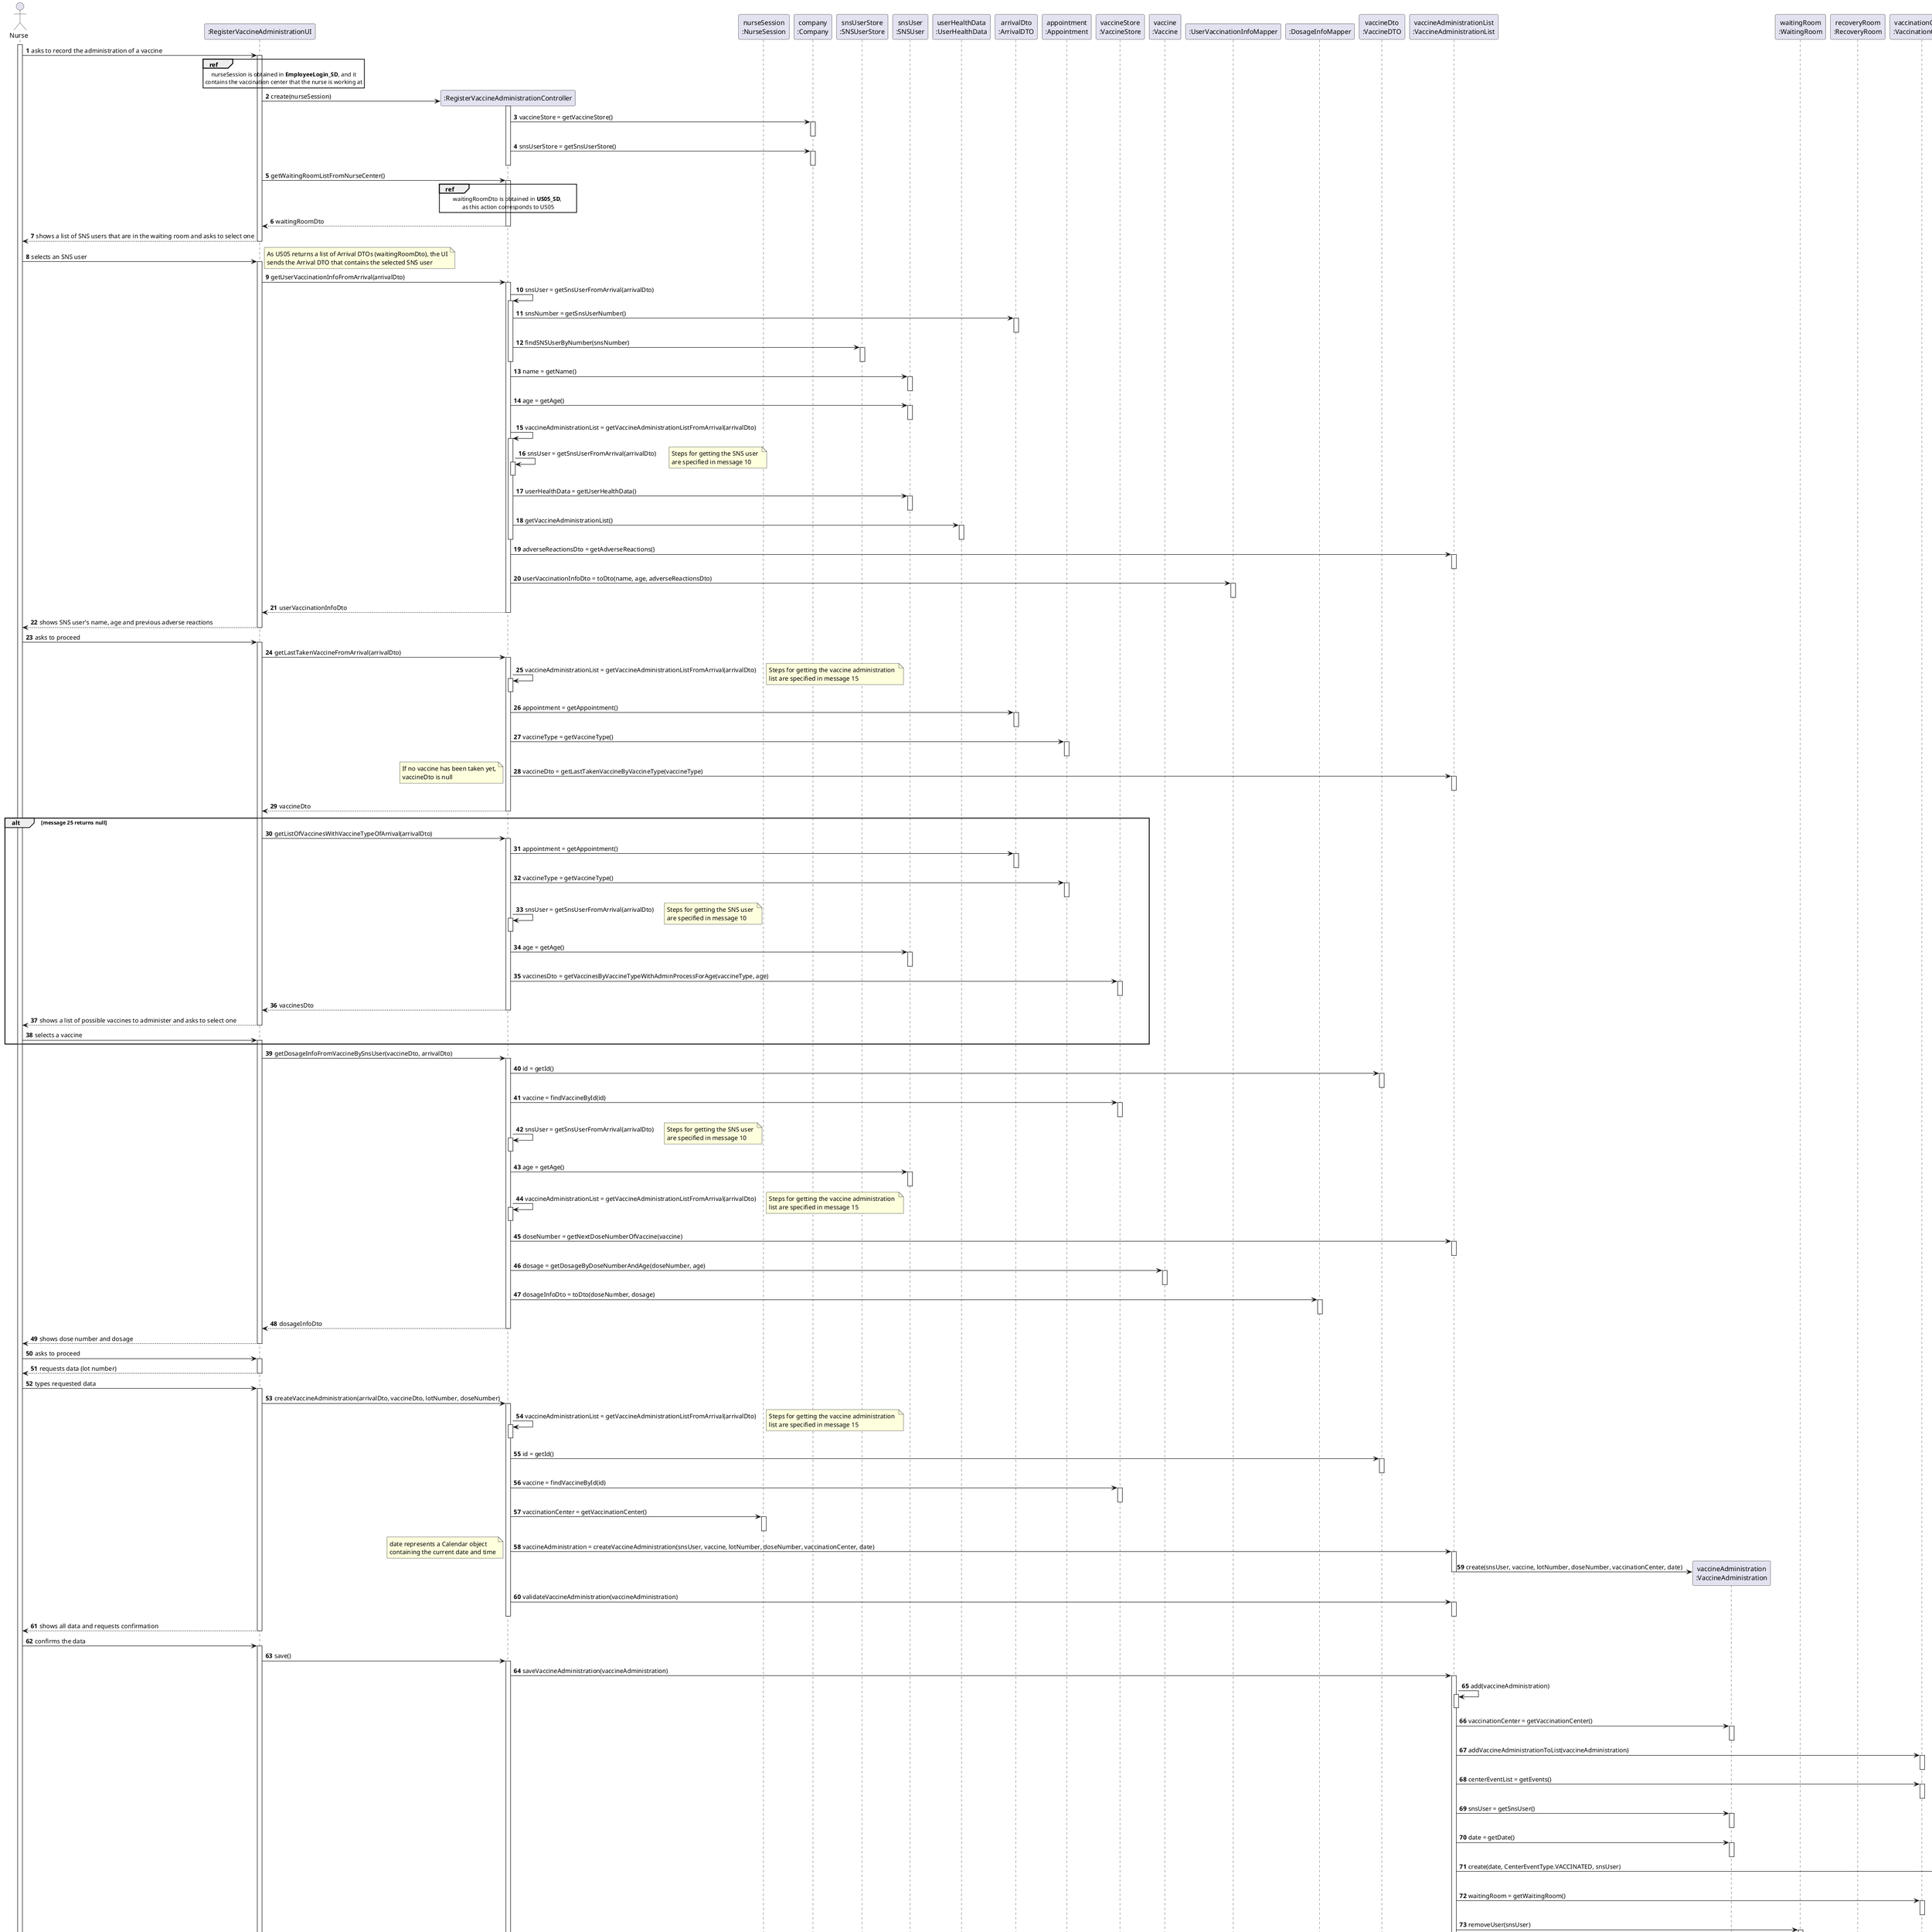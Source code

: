 @startuml US01_SD
autonumber
' hide footbox
actor "Nurse" as nurse

participant ":RegisterVaccineAdministrationUI" as ui
participant ":RegisterVaccineAdministrationController" as controller
participant "nurseSession\n:NurseSession" as nurseSession
participant "company\n:Company" as company
participant "snsUserStore\n:SNSUserStore" as snsUserStore
participant "snsUser\n:SNSUser" as snsUser
participant "userHealthData\n:UserHealthData" as userHealthData
participant "arrivalDto\n:ArrivalDTO" as arrivalDto
participant "appointment\n:Appointment" as appointment
participant "vaccineStore\n:VaccineStore" as vaccineStore
participant "vaccine\n:Vaccine" as vaccine
participant "vaccineAdministrationList\n:VaccineAdministrationList" as vaccineAdministrationList
participant ":UserVaccinationInfoMapper" as userVaccinationInfoMapper
participant ":DosageInfoMapper" as dosageInfoMapper
participant "vaccineDto\n:VaccineDTO" as vaccineDto
participant "vaccineAdministrationList\n:VaccineAdministrationList" as vaccineAdministrationList
participant "vaccineAdministration\n:VaccineAdministration" as vaccineAdministration
participant "waitingRoom\n:WaitingRoom" as waitingRoom
participant "recoveryRoom\n:RecoveryRoom" as recoveryRoom
participant "vaccinationCenter\n:VaccinationCenter" as vaccinationCenter
participant "centerEventList\n:CenterEventList" as centerEventList

participant "waitingRoomDto\n:List<ArrivalDTO>" as waitingRoomDto
' participant "vaccines\n:List<Vaccine>" as vaccinesList
participant "vaccinesDto\n:List<VaccineDTO>" as vaccinesDtoList
participant "adverseReactionsDto\n:List<AdverseReactionDTO>" as adverseReactionsList

activate nurse

nurse -> ui : asks to record the administration of a vaccine

activate ui
  ref over ui
    nurseSession is obtained in **EmployeeLogin_SD**, and it
    contains the vaccination center that the nurse is working at
  end ref
  ui -> controller** : create(nurseSession)
  activate controller
    controller -> company : vaccineStore = getVaccineStore()
    activate company
    deactivate company
    controller -> company : snsUserStore = getSnsUserStore()
    activate company
    deactivate company
  deactivate controller
  ui -> controller : getWaitingRoomListFromNurseCenter()
  activate controller
    ref over controller
      waitingRoomDto is obtained in **US05_SD**, 
      as this action corresponds to US05
    end ref
    controller --> ui : waitingRoomDto
  deactivate controller
  ui --> nurse : shows a list of SNS users that are in the waiting room and asks to select one
deactivate ui

nurse -> ui : selects an SNS user

activate ui
  note right
    As US05 returns a list of Arrival DTOs (waitingRoomDto), the UI
    sends the Arrival DTO that contains the selected SNS user
  end note
  ui -> controller : getUserVaccinationInfoFromArrival(arrivalDto)
  activate controller
    controller -> controller : snsUser = getSnsUserFromArrival(arrivalDto)
    activate controller
      controller -> arrivalDto : snsNumber = getSnsUserNumber()
      activate arrivalDto
      deactivate arrivalDto
      controller -> snsUserStore : findSNSUserByNumber(snsNumber)
      activate snsUserStore
      deactivate snsUserStore
    deactivate controller
    controller -> snsUser : name = getName()
    activate snsUser
    deactivate snsUser
    controller -> snsUser : age = getAge()
    activate snsUser
    deactivate snsUser
    controller -> controller : vaccineAdministrationList = getVaccineAdministrationListFromArrival(arrivalDto)
    activate controller
      controller -> controller : snsUser = getSnsUserFromArrival(arrivalDto)
      activate controller
      deactivate controller
      note right
        Steps for getting the SNS user 
        are specified in message 10
      end note
      controller -> snsUser : userHealthData = getUserHealthData()
      activate snsUser
      deactivate snsUser
      controller -> userHealthData : getVaccineAdministrationList()
      activate userHealthData
      deactivate userHealthData
    deactivate controller
    controller -> vaccineAdministrationList : adverseReactionsDto = getAdverseReactions()
    activate vaccineAdministrationList
    deactivate vaccineAdministrationList
    controller -> userVaccinationInfoMapper : userVaccinationInfoDto = toDto(name, age, adverseReactionsDto)
    activate userVaccinationInfoMapper
    deactivate userVaccinationInfoMapper
    controller --> ui : userVaccinationInfoDto
  deactivate controller
  ui --> nurse : shows SNS user's name, age and previous adverse reactions
deactivate ui

nurse -> ui : asks to proceed

activate ui
  ui -> controller : getLastTakenVaccineFromArrival(arrivalDto)
  activate controller
    controller -> controller : vaccineAdministrationList = getVaccineAdministrationListFromArrival(arrivalDto)
    activate controller
    deactivate controller
    note right
        Steps for getting the vaccine administration 
        list are specified in message 15
    end note
    controller -> arrivalDto : appointment = getAppointment()
    activate arrivalDto
    deactivate arrivalDto
    controller -> appointment : vaccineType = getVaccineType()
    activate appointment
    deactivate appointment
    controller -> vaccineAdministrationList : vaccineDto = getLastTakenVaccineByVaccineType(vaccineType)
    activate vaccineAdministrationList
    deactivate vaccineAdministrationList
    note left
      If no vaccine has been taken yet,
      vaccineDto is null
    end note
    controller --> ui : vaccineDto
  deactivate controller
  alt message 25 returns null
  ui -> controller : getListOfVaccinesWithVaccineTypeOfArrival(arrivalDto)
  activate controller
    controller -> arrivalDto : appointment = getAppointment()
    activate arrivalDto
    deactivate arrivalDto
    controller -> appointment : vaccineType = getVaccineType()
    activate appointment
    deactivate appointment
    controller -> controller : snsUser = getSnsUserFromArrival(arrivalDto)
    activate controller
    deactivate controller
    note right
      Steps for getting the SNS user 
      are specified in message 10
    end note
    controller -> snsUser : age = getAge()
    activate snsUser
    deactivate snsUser
    controller -> vaccineStore : vaccinesDto = getVaccinesByVaccineTypeWithAdminProcessForAge(vaccineType, age)
    activate vaccineStore
    deactivate vaccineStore
    controller --> ui : vaccinesDto
  deactivate controller
  ui --> nurse : shows a list of possible vaccines to administer and asks to select one
deactivate ui

nurse -> ui : selects a vaccine

activate ui
  end
  ui -> controller : getDosageInfoFromVaccineBySnsUser(vaccineDto, arrivalDto)
  activate controller
    controller -> vaccineDto : id = getId()
    activate vaccineDto
    deactivate vaccineDto
    controller -> vaccineStore : vaccine = findVaccineById(id)
    activate vaccineStore
    deactivate vaccineStore
    controller -> controller : snsUser = getSnsUserFromArrival(arrivalDto)
    activate controller
    deactivate controller
    note right
      Steps for getting the SNS user 
      are specified in message 10
    end note
    controller -> snsUser : age = getAge()
    activate snsUser
    deactivate snsUser
    controller -> controller : vaccineAdministrationList = getVaccineAdministrationListFromArrival(arrivalDto)
    activate controller
    deactivate controller
    note right
        Steps for getting the vaccine administration 
        list are specified in message 15
    end note
    controller -> vaccineAdministrationList : doseNumber = getNextDoseNumberOfVaccine(vaccine)
    activate vaccineAdministrationList
    deactivate vaccineAdministrationList
    controller -> vaccine : dosage = getDosageByDoseNumberAndAge(doseNumber, age)
    activate vaccine
    deactivate vaccine
    controller -> dosageInfoMapper : dosageInfoDto = toDto(doseNumber, dosage)
    activate dosageInfoMapper
    deactivate dosageInfoMapper
    controller --> ui : dosageInfoDto
  deactivate controller
  ui --> nurse : shows dose number and dosage
deactivate ui

nurse -> ui : asks to proceed

activate ui
  ui --> nurse : requests data (lot number)
deactivate ui

nurse -> ui : types requested data

activate ui 
  ui -> controller : createVaccineAdministration(arrivalDto, vaccineDto, lotNumber, doseNumber)
  activate controller
    controller -> controller : vaccineAdministrationList = getVaccineAdministrationListFromArrival(arrivalDto)
    activate controller
    deactivate controller
    note right
        Steps for getting the vaccine administration 
        list are specified in message 15
    end note
    controller -> vaccineDto : id = getId()
    activate vaccineDto
    deactivate vaccineDto
    controller -> vaccineStore : vaccine = findVaccineById(id)
    activate vaccineStore
    deactivate vaccineStore
    controller -> nurseSession : vaccinationCenter = getVaccinationCenter()
    activate nurseSession
    deactivate nurseSession
    controller -> vaccineAdministrationList : vaccineAdministration = createVaccineAdministration(snsUser, vaccine, lotNumber, doseNumber, vaccinationCenter, date)
    note left
      date represents a Calendar object
      containing the current date and time
    end note
    activate vaccineAdministrationList
      vaccineAdministrationList -> vaccineAdministration** : create(snsUser, vaccine, lotNumber, doseNumber, vaccinationCenter, date)
    deactivate vaccineAdministrationList
    controller -> vaccineAdministrationList : validateVaccineAdministration(vaccineAdministration)
    activate vaccineAdministrationList
    deactivate vaccineAdministrationList
  deactivate controller
  ui --> nurse : shows all data and requests confirmation
deactivate ui

nurse -> ui : confirms the data

activate ui
  ui -> controller : save()
  activate controller 
    controller -> vaccineAdministrationList : saveVaccineAdministration(vaccineAdministration)
    activate vaccineAdministrationList
      vaccineAdministrationList -> vaccineAdministrationList : add(vaccineAdministration)
      activate vaccineAdministrationList
      deactivate vaccineAdministrationList
      vaccineAdministrationList -> vaccineAdministration : vaccinationCenter = getVaccinationCenter()
      activate vaccineAdministration
      deactivate vaccineAdministration
      vaccineAdministrationList -> vaccinationCenter : addVaccineAdministrationToList(vaccineAdministration)
      activate vaccinationCenter
      deactivate vaccinationCenter
      vaccineAdministrationList -> vaccinationCenter : centerEventList = getEvents()
      activate vaccinationCenter
      deactivate vaccinationCenter
      vaccineAdministrationList -> vaccineAdministration : snsUser = getSnsUser()
      activate vaccineAdministration
      deactivate vaccineAdministration
      vaccineAdministrationList -> vaccineAdministration : date = getDate()
      activate vaccineAdministration
      deactivate vaccineAdministration
      vaccineAdministrationList -> centerEventList : create(date, CenterEventType.VACCINATED, snsUser)
      activate centerEventList
      deactivate centerEventList
      vaccineAdministrationList -> vaccinationCenter : waitingRoom = getWaitingRoom()
      activate vaccinationCenter
      deactivate vaccinationCenter
      vaccineAdministrationList -> waitingRoom : removeUser(snsUser)
      activate waitingRoom
      deactivate waitingRoom
      vaccineAdministrationList -> vaccinationCenter : recoveryRoom = getRecoveryRoom()
      activate vaccinationCenter
      deactivate vaccinationCenter
      vaccineAdministrationList -> recoveryRoom : addUser(snsUser)
      activate recoveryRoom
      deactivate recoveryRoom
      vaccineAdministrationList -> vaccineAdministration : setSmsSending()
      activate vaccineAdministration
      deactivate vaccineAdministration
    deactivate vaccineAdministrationList
  deactivate controller
  ui --> nurse: informs operation success
deactivate ui

deactivate nurse